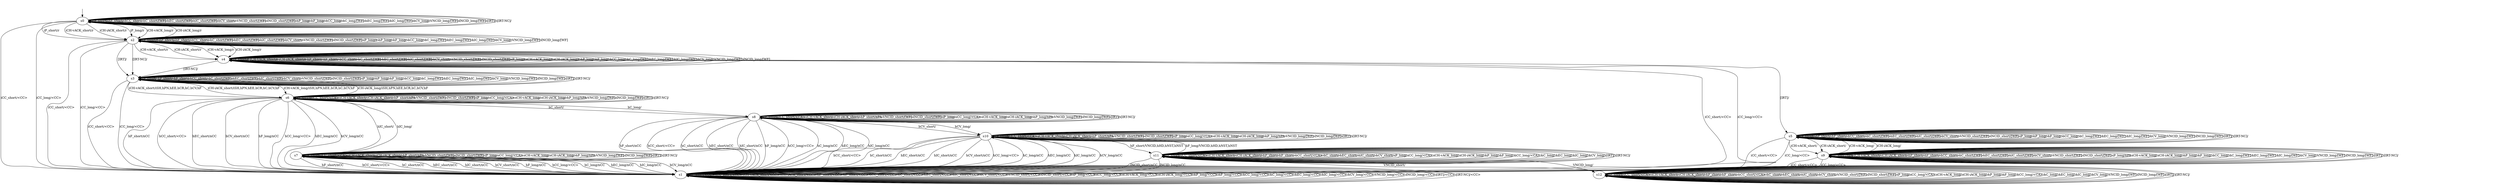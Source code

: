 digraph "ngtcp2Models/ngtcp2-BWRCA-0/learnedModel" {
s0 [label=s0];
s1 [label=s1];
s2 [label=s2];
s3 [label=s3];
s4 [label=s4];
s5 [label=s5];
s6 [label=s6];
s7 [label=s7];
s8 [label=s8];
s9 [label=s9];
s10 [label=s10];
s11 [label=s11];
s12 [label=s12];
s0 -> s2  [label="iP_short/r "];
s0 -> s1  [label="iCC_short/<CC> "];
s0 -> s2  [label="iCH-vACK_short/r "];
s0 -> s2  [label="iCH-iACK_short/r "];
s0 -> s0  [label="hP_short/ "];
s0 -> s0  [label="hF_short/ "];
s0 -> s0  [label="hCC_short/ "];
s0 -> s0  [label="hC_short/[WF] "];
s0 -> s0  [label="hEC_short/[WF] "];
s0 -> s0  [label="hIC_short/[WF] "];
s0 -> s0  [label="hCV_short/ "];
s0 -> s0  [label="VNCID_short/[WF] "];
s0 -> s0  [label="INCID_short/[WF] "];
s0 -> s2  [label="iP_long/r "];
s0 -> s1  [label="iCC_long/<CC> "];
s0 -> s2  [label="iCH-vACK_long/r "];
s0 -> s2  [label="iCH-iACK_long/r "];
s0 -> s0  [label="hP_long/ "];
s0 -> s0  [label="hF_long/ "];
s0 -> s0  [label="hCC_long/ "];
s0 -> s0  [label="hC_long/[WF] "];
s0 -> s0  [label="hEC_long/[WF] "];
s0 -> s0  [label="hIC_long/[WF] "];
s0 -> s0  [label="hCV_long/ "];
s0 -> s0  [label="VNCID_long/[WF] "];
s0 -> s0  [label="INCID_long/[WF] "];
s0 -> s0  [label="[IRT]/ "];
s0 -> s0  [label="[IRT-NC]/ "];
s1 -> s1  [label="iP_short/<CC> "];
s1 -> s1  [label="iCC_short/<CC> "];
s1 -> s1  [label="iCH-vACK_short/<CC> "];
s1 -> s1  [label="iCH-iACK_short/<CC> "];
s1 -> s1  [label="hP_short/<CC> "];
s1 -> s1  [label="hF_short/<CC> "];
s1 -> s1  [label="hCC_short/<CC> "];
s1 -> s1  [label="hC_short/<CC> "];
s1 -> s1  [label="hEC_short/<CC> "];
s1 -> s1  [label="hIC_short/<CC> "];
s1 -> s1  [label="hCV_short/<CC> "];
s1 -> s1  [label="VNCID_short/<CC> "];
s1 -> s1  [label="INCID_short/<CC> "];
s1 -> s1  [label="iP_long/<CC> "];
s1 -> s1  [label="iCC_long/<CC> "];
s1 -> s1  [label="iCH-vACK_long/<CC> "];
s1 -> s1  [label="iCH-iACK_long/<CC> "];
s1 -> s1  [label="hP_long/<CC> "];
s1 -> s1  [label="hF_long/<CC> "];
s1 -> s1  [label="hCC_long/<CC> "];
s1 -> s1  [label="hC_long/<CC> "];
s1 -> s1  [label="hEC_long/<CC> "];
s1 -> s1  [label="hIC_long/<CC> "];
s1 -> s1  [label="hCV_long/<CC> "];
s1 -> s1  [label="VNCID_long/<CC> "];
s1 -> s1  [label="INCID_long/<CC> "];
s1 -> s1  [label="[IRT]/<CC> "];
s1 -> s1  [label="[IRT-NC]/<CC> "];
s2 -> s2  [label="iP_short/r "];
s2 -> s1  [label="iCC_short/<CC> "];
s2 -> s4  [label="iCH-vACK_short/r "];
s2 -> s4  [label="iCH-iACK_short/r "];
s2 -> s2  [label="hP_short/ "];
s2 -> s2  [label="hF_short/ "];
s2 -> s2  [label="hCC_short/ "];
s2 -> s2  [label="hC_short/[WF] "];
s2 -> s2  [label="hEC_short/[WF] "];
s2 -> s2  [label="hIC_short/[WF] "];
s2 -> s2  [label="hCV_short/ "];
s2 -> s2  [label="VNCID_short/[WF] "];
s2 -> s2  [label="INCID_short/[WF] "];
s2 -> s2  [label="iP_long/r "];
s2 -> s1  [label="iCC_long/<CC> "];
s2 -> s4  [label="iCH-vACK_long/r "];
s2 -> s4  [label="iCH-iACK_long/r "];
s2 -> s2  [label="hP_long/ "];
s2 -> s2  [label="hF_long/ "];
s2 -> s2  [label="hCC_long/ "];
s2 -> s2  [label="hC_long/[WF] "];
s2 -> s2  [label="hEC_long/[WF] "];
s2 -> s2  [label="hIC_long/[WF] "];
s2 -> s2  [label="hCV_long/ "];
s2 -> s2  [label="VNCID_long/[WF] "];
s2 -> s2  [label="INCID_long/[WF] "];
s2 -> s3  [label="[IRT]/ "];
s2 -> s3  [label="[IRT-NC]/ "];
s3 -> s3  [label="iP_short/ "];
s3 -> s1  [label="iCC_short/<CC> "];
s3 -> s6  [label="iCH-vACK_short/iSH,hPN,hEE,hCR,hC,hCV,hF "];
s3 -> s6  [label="iCH-iACK_short/iSH,hPN,hEE,hCR,hC,hCV,hF "];
s3 -> s3  [label="hP_short/ "];
s3 -> s3  [label="hF_short/ "];
s3 -> s3  [label="hCC_short/ "];
s3 -> s3  [label="hC_short/[WF] "];
s3 -> s3  [label="hEC_short/[WF] "];
s3 -> s3  [label="hIC_short/[WF] "];
s3 -> s3  [label="hCV_short/ "];
s3 -> s3  [label="VNCID_short/[WF] "];
s3 -> s3  [label="INCID_short/[WF] "];
s3 -> s3  [label="iP_long/ "];
s3 -> s1  [label="iCC_long/<CC> "];
s3 -> s6  [label="iCH-vACK_long/iSH,hPN,hEE,hCR,hC,hCV,hF "];
s3 -> s6  [label="iCH-iACK_long/iSH,hPN,hEE,hCR,hC,hCV,hF "];
s3 -> s3  [label="hP_long/ "];
s3 -> s3  [label="hF_long/ "];
s3 -> s3  [label="hCC_long/ "];
s3 -> s3  [label="hC_long/[WF] "];
s3 -> s3  [label="hEC_long/[WF] "];
s3 -> s3  [label="hIC_long/[WF] "];
s3 -> s3  [label="hCV_long/ "];
s3 -> s3  [label="VNCID_long/[WF] "];
s3 -> s3  [label="INCID_long/[WF] "];
s3 -> s3  [label="[IRT]/ "];
s3 -> s3  [label="[IRT-NC]/ "];
s4 -> s4  [label="iP_short/r "];
s4 -> s1  [label="iCC_short/<CC> "];
s4 -> s4  [label="iCH-vACK_short/r "];
s4 -> s4  [label="iCH-iACK_short/r "];
s4 -> s4  [label="hP_short/ "];
s4 -> s4  [label="hF_short/ "];
s4 -> s4  [label="hCC_short/ "];
s4 -> s4  [label="hC_short/[WF] "];
s4 -> s4  [label="hEC_short/[WF] "];
s4 -> s4  [label="hIC_short/[WF] "];
s4 -> s4  [label="hCV_short/ "];
s4 -> s4  [label="VNCID_short/[WF] "];
s4 -> s4  [label="INCID_short/[WF] "];
s4 -> s4  [label="iP_long/r "];
s4 -> s1  [label="iCC_long/<CC> "];
s4 -> s4  [label="iCH-vACK_long/r "];
s4 -> s4  [label="iCH-iACK_long/r "];
s4 -> s4  [label="hP_long/ "];
s4 -> s4  [label="hF_long/ "];
s4 -> s4  [label="hCC_long/ "];
s4 -> s4  [label="hC_long/[WF] "];
s4 -> s4  [label="hEC_long/[WF] "];
s4 -> s4  [label="hIC_long/[WF] "];
s4 -> s4  [label="hCV_long/ "];
s4 -> s4  [label="VNCID_long/[WF] "];
s4 -> s4  [label="INCID_long/[WF] "];
s4 -> s5  [label="[IRT]/ "];
s4 -> s3  [label="[IRT-NC]/ "];
s5 -> s5  [label="iP_short/ "];
s5 -> s1  [label="iCC_short/<CC> "];
s5 -> s9  [label="iCH-vACK_short/ "];
s5 -> s9  [label="iCH-iACK_short/ "];
s5 -> s5  [label="hP_short/ "];
s5 -> s5  [label="hF_short/ "];
s5 -> s5  [label="hCC_short/ "];
s5 -> s5  [label="hC_short/[WF] "];
s5 -> s5  [label="hEC_short/[WF] "];
s5 -> s5  [label="hIC_short/[WF] "];
s5 -> s5  [label="hCV_short/ "];
s5 -> s5  [label="VNCID_short/[WF] "];
s5 -> s5  [label="INCID_short/[WF] "];
s5 -> s5  [label="iP_long/ "];
s5 -> s1  [label="iCC_long/<CC> "];
s5 -> s9  [label="iCH-vACK_long/ "];
s5 -> s9  [label="iCH-iACK_long/ "];
s5 -> s5  [label="hP_long/ "];
s5 -> s5  [label="hF_long/ "];
s5 -> s5  [label="hCC_long/ "];
s5 -> s5  [label="hC_long/[WF] "];
s5 -> s5  [label="hEC_long/[WF] "];
s5 -> s5  [label="hIC_long/[WF] "];
s5 -> s5  [label="hCV_long/ "];
s5 -> s5  [label="VNCID_long/[WF] "];
s5 -> s5  [label="INCID_long/[WF] "];
s5 -> s5  [label="[IRT]/ "];
s5 -> s5  [label="[IRT-NC]/ "];
s6 -> s6  [label="iP_short/ "];
s6 -> s6  [label="iCC_short/<CA> "];
s6 -> s6  [label="iCH-vACK_short/ "];
s6 -> s6  [label="iCH-iACK_short/ "];
s6 -> s6  [label="hP_short/nPA "];
s6 -> s1  [label="hF_short/nCC "];
s6 -> s1  [label="hCC_short/<CC> "];
s6 -> s8  [label="hC_short/ "];
s6 -> s1  [label="hEC_short/nCC "];
s6 -> s7  [label="hIC_short/ "];
s6 -> s1  [label="hCV_short/nCC "];
s6 -> s6  [label="VNCID_short/[WF] "];
s6 -> s6  [label="INCID_short/[WF] "];
s6 -> s6  [label="iP_long/ "];
s6 -> s6  [label="iCC_long/<CA> "];
s6 -> s6  [label="iCH-vACK_long/ "];
s6 -> s6  [label="iCH-iACK_long/ "];
s6 -> s6  [label="hP_long/nPA "];
s6 -> s1  [label="hF_long/nCC "];
s6 -> s1  [label="hCC_long/<CC> "];
s6 -> s8  [label="hC_long/ "];
s6 -> s1  [label="hEC_long/nCC "];
s6 -> s7  [label="hIC_long/ "];
s6 -> s1  [label="hCV_long/nCC "];
s6 -> s6  [label="VNCID_long/[WF] "];
s6 -> s6  [label="INCID_long/[WF] "];
s6 -> s6  [label="[IRT]/ "];
s6 -> s6  [label="[IRT-NC]/ "];
s7 -> s7  [label="iP_short/ "];
s7 -> s7  [label="iCC_short/<CA> "];
s7 -> s7  [label="iCH-vACK_short/ "];
s7 -> s7  [label="iCH-iACK_short/ "];
s7 -> s7  [label="hP_short/nPA "];
s7 -> s1  [label="hF_short/nCC "];
s7 -> s1  [label="hCC_short/<CC> "];
s7 -> s1  [label="hC_short/nCC "];
s7 -> s1  [label="hEC_short/nCC "];
s7 -> s1  [label="hIC_short/nCC "];
s7 -> s1  [label="hCV_short/nCC "];
s7 -> s7  [label="VNCID_short/[WF] "];
s7 -> s7  [label="INCID_short/[WF] "];
s7 -> s7  [label="iP_long/ "];
s7 -> s7  [label="iCC_long/<CA> "];
s7 -> s7  [label="iCH-vACK_long/ "];
s7 -> s7  [label="iCH-iACK_long/ "];
s7 -> s7  [label="hP_long/nPA "];
s7 -> s1  [label="hF_long/nCC "];
s7 -> s1  [label="hCC_long/<CC> "];
s7 -> s1  [label="hC_long/nCC "];
s7 -> s1  [label="hEC_long/nCC "];
s7 -> s1  [label="hIC_long/nCC "];
s7 -> s1  [label="hCV_long/nCC "];
s7 -> s7  [label="VNCID_long/[WF] "];
s7 -> s7  [label="INCID_long/[WF] "];
s7 -> s7  [label="[IRT]/ "];
s7 -> s7  [label="[IRT-NC]/ "];
s8 -> s8  [label="iP_short/ "];
s8 -> s8  [label="iCC_short/<CA> "];
s8 -> s8  [label="iCH-vACK_short/ "];
s8 -> s8  [label="iCH-iACK_short/ "];
s8 -> s8  [label="hP_short/nPA "];
s8 -> s1  [label="hF_short/nCC "];
s8 -> s1  [label="hCC_short/<CC> "];
s8 -> s1  [label="hC_short/nCC "];
s8 -> s1  [label="hEC_short/nCC "];
s8 -> s1  [label="hIC_short/nCC "];
s8 -> s10  [label="hCV_short/ "];
s8 -> s8  [label="VNCID_short/[WF] "];
s8 -> s8  [label="INCID_short/[WF] "];
s8 -> s8  [label="iP_long/ "];
s8 -> s8  [label="iCC_long/<CA> "];
s8 -> s8  [label="iCH-vACK_long/ "];
s8 -> s8  [label="iCH-iACK_long/ "];
s8 -> s8  [label="hP_long/nPA "];
s8 -> s1  [label="hF_long/nCC "];
s8 -> s1  [label="hCC_long/<CC> "];
s8 -> s1  [label="hC_long/nCC "];
s8 -> s1  [label="hEC_long/nCC "];
s8 -> s1  [label="hIC_long/nCC "];
s8 -> s10  [label="hCV_long/ "];
s8 -> s8  [label="VNCID_long/[WF] "];
s8 -> s8  [label="INCID_long/[WF] "];
s8 -> s8  [label="[IRT]/ "];
s8 -> s8  [label="[IRT-NC]/ "];
s9 -> s9  [label="iP_short/nPA "];
s9 -> s1  [label="iCC_short/<CC> "];
s9 -> s9  [label="iCH-vACK_short/ "];
s9 -> s9  [label="iCH-iACK_short/ "];
s9 -> s9  [label="hP_short/ "];
s9 -> s9  [label="hF_short/ "];
s9 -> s9  [label="hCC_short/ "];
s9 -> s9  [label="hC_short/[WF] "];
s9 -> s9  [label="hEC_short/[WF] "];
s9 -> s9  [label="hIC_short/[WF] "];
s9 -> s9  [label="hCV_short/ "];
s9 -> s9  [label="VNCID_short/[WF] "];
s9 -> s9  [label="INCID_short/[WF] "];
s9 -> s9  [label="iP_long/nPA "];
s9 -> s1  [label="iCC_long/<CC> "];
s9 -> s9  [label="iCH-vACK_long/ "];
s9 -> s9  [label="iCH-iACK_long/ "];
s9 -> s9  [label="hP_long/ "];
s9 -> s9  [label="hF_long/ "];
s9 -> s9  [label="hCC_long/ "];
s9 -> s9  [label="hC_long/[WF] "];
s9 -> s9  [label="hEC_long/[WF] "];
s9 -> s9  [label="hIC_long/[WF] "];
s9 -> s9  [label="hCV_long/ "];
s9 -> s9  [label="VNCID_long/[WF] "];
s9 -> s9  [label="INCID_long/[WF] "];
s9 -> s9  [label="[IRT]/ "];
s9 -> s9  [label="[IRT-NC]/ "];
s10 -> s10  [label="iP_short/ "];
s10 -> s10  [label="iCC_short/<CA> "];
s10 -> s10  [label="iCH-vACK_short/ "];
s10 -> s10  [label="iCH-iACK_short/ "];
s10 -> s10  [label="hP_short/nPA "];
s10 -> s11  [label="hF_short/VNCID,hHD,hNST,hNST "];
s10 -> s1  [label="hCC_short/<CC> "];
s10 -> s1  [label="hC_short/nCC "];
s10 -> s1  [label="hEC_short/nCC "];
s10 -> s1  [label="hIC_short/nCC "];
s10 -> s1  [label="hCV_short/nCC "];
s10 -> s10  [label="VNCID_short/[WF] "];
s10 -> s10  [label="INCID_short/[WF] "];
s10 -> s10  [label="iP_long/ "];
s10 -> s10  [label="iCC_long/<CA> "];
s10 -> s10  [label="iCH-vACK_long/ "];
s10 -> s10  [label="iCH-iACK_long/ "];
s10 -> s10  [label="hP_long/nPA "];
s10 -> s11  [label="hF_long/VNCID,hHD,hNST,hNST "];
s10 -> s1  [label="hCC_long/<CC> "];
s10 -> s1  [label="hC_long/nCC "];
s10 -> s1  [label="hEC_long/nCC "];
s10 -> s1  [label="hIC_long/nCC "];
s10 -> s1  [label="hCV_long/nCC "];
s10 -> s10  [label="VNCID_long/[WF] "];
s10 -> s10  [label="INCID_long/[WF] "];
s10 -> s10  [label="[IRT]/ "];
s10 -> s10  [label="[IRT-NC]/ "];
s11 -> s11  [label="iP_short/ "];
s11 -> s11  [label="iCC_short/<CA> "];
s11 -> s11  [label="iCH-vACK_short/ "];
s11 -> s11  [label="iCH-iACK_short/ "];
s11 -> s11  [label="hP_short/ "];
s11 -> s11  [label="hF_short/ "];
s11 -> s11  [label="hCC_short/<CA> "];
s11 -> s11  [label="hC_short/ "];
s11 -> s11  [label="hEC_short/ "];
s11 -> s11  [label="hIC_short/ "];
s11 -> s11  [label="hCV_short/ "];
s11 -> s12  [label="VNCID_short/ "];
s11 -> s1  [label="INCID_short/nCC "];
s11 -> s11  [label="iP_long/ "];
s11 -> s11  [label="iCC_long/<CA> "];
s11 -> s11  [label="iCH-vACK_long/ "];
s11 -> s11  [label="iCH-iACK_long/ "];
s11 -> s11  [label="hP_long/ "];
s11 -> s11  [label="hF_long/ "];
s11 -> s11  [label="hCC_long/<CA> "];
s11 -> s11  [label="hC_long/ "];
s11 -> s11  [label="hEC_long/ "];
s11 -> s11  [label="hIC_long/ "];
s11 -> s11  [label="hCV_long/ "];
s11 -> s12  [label="VNCID_long/ "];
s11 -> s1  [label="INCID_long/nCC "];
s11 -> s11  [label="[IRT]/ "];
s11 -> s11  [label="[IRT-NC]/ "];
s12 -> s12  [label="iP_short/ "];
s12 -> s12  [label="iCC_short/<CA> "];
s12 -> s12  [label="iCH-vACK_short/ "];
s12 -> s12  [label="iCH-iACK_short/ "];
s12 -> s12  [label="hP_short/ "];
s12 -> s12  [label="hF_short/ "];
s12 -> s12  [label="hCC_short/<CA> "];
s12 -> s12  [label="hC_short/ "];
s12 -> s12  [label="hEC_short/ "];
s12 -> s12  [label="hIC_short/ "];
s12 -> s12  [label="hCV_short/ "];
s12 -> s12  [label="VNCID_short/[WF] "];
s12 -> s12  [label="INCID_short/[WF] "];
s12 -> s12  [label="iP_long/ "];
s12 -> s12  [label="iCC_long/<CA> "];
s12 -> s12  [label="iCH-vACK_long/ "];
s12 -> s12  [label="iCH-iACK_long/ "];
s12 -> s12  [label="hP_long/ "];
s12 -> s12  [label="hF_long/ "];
s12 -> s12  [label="hCC_long/<CA> "];
s12 -> s12  [label="hC_long/ "];
s12 -> s12  [label="hEC_long/ "];
s12 -> s12  [label="hIC_long/ "];
s12 -> s12  [label="hCV_long/ "];
s12 -> s12  [label="VNCID_long/[WF] "];
s12 -> s12  [label="INCID_long/[WF] "];
s12 -> s12  [label="[IRT]/ "];
s12 -> s12  [label="[IRT-NC]/ "];
__start0 [label="", shape=none];
__start0 -> s0  [label=""];
}
